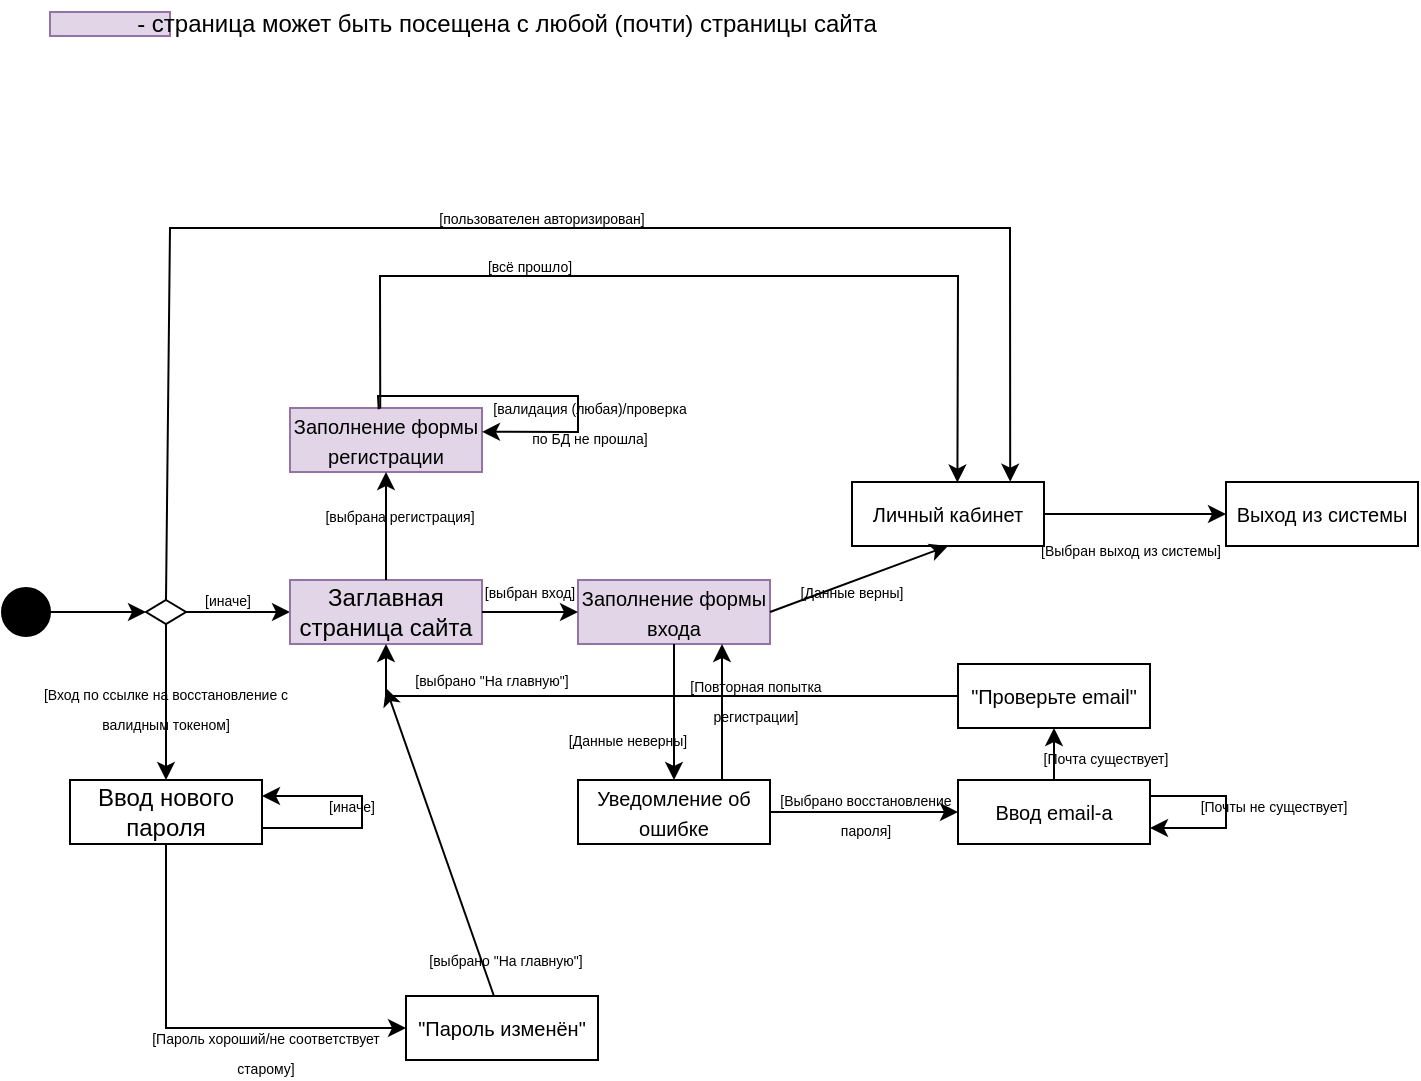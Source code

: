 <mxfile version="23.1.8" type="github">
  <diagram name="Page-1" id="dBN8vo7_r_SAYW0YeZtu">
    <mxGraphModel dx="863" dy="486" grid="1" gridSize="12" guides="1" tooltips="1" connect="1" arrows="1" fold="1" page="1" pageScale="1" pageWidth="850" pageHeight="1100" math="0" shadow="0">
      <root>
        <mxCell id="0" />
        <mxCell id="1" parent="0" />
        <mxCell id="1qCErgAK-sc5Ld1Q3oRK-1" value="" style="ellipse;whiteSpace=wrap;html=1;fillColor=#000000;" parent="1" vertex="1">
          <mxGeometry y="624" width="24" height="24" as="geometry" />
        </mxCell>
        <mxCell id="1qCErgAK-sc5Ld1Q3oRK-2" value="" style="endArrow=classic;html=1;rounded=0;exitX=1;exitY=0.5;exitDx=0;exitDy=0;" parent="1" source="1qCErgAK-sc5Ld1Q3oRK-1" edge="1">
          <mxGeometry width="50" height="50" relative="1" as="geometry">
            <mxPoint x="144" y="626" as="sourcePoint" />
            <mxPoint x="72" y="636" as="targetPoint" />
          </mxGeometry>
        </mxCell>
        <mxCell id="1qCErgAK-sc5Ld1Q3oRK-3" value="" style="rhombus;whiteSpace=wrap;html=1;" parent="1" vertex="1">
          <mxGeometry x="72" y="630" width="20" height="12" as="geometry" />
        </mxCell>
        <mxCell id="1qCErgAK-sc5Ld1Q3oRK-5" value="Ввод нового пароля" style="rounded=0;whiteSpace=wrap;html=1;" parent="1" vertex="1">
          <mxGeometry x="34" y="720" width="96" height="32" as="geometry" />
        </mxCell>
        <mxCell id="1qCErgAK-sc5Ld1Q3oRK-6" value="" style="endArrow=classic;html=1;rounded=0;exitX=1;exitY=0.5;exitDx=0;exitDy=0;entryX=0;entryY=0.5;entryDx=0;entryDy=0;" parent="1" source="1qCErgAK-sc5Ld1Q3oRK-3" target="1qCErgAK-sc5Ld1Q3oRK-8" edge="1">
          <mxGeometry width="50" height="50" relative="1" as="geometry">
            <mxPoint x="144" y="626" as="sourcePoint" />
            <mxPoint x="144" y="636" as="targetPoint" />
          </mxGeometry>
        </mxCell>
        <mxCell id="1qCErgAK-sc5Ld1Q3oRK-8" value="Заглавная страница сайта" style="rounded=0;whiteSpace=wrap;html=1;fillColor=#e1d5e7;strokeColor=#9673a6;" parent="1" vertex="1">
          <mxGeometry x="144" y="620" width="96" height="32" as="geometry" />
        </mxCell>
        <mxCell id="1qCErgAK-sc5Ld1Q3oRK-10" value="" style="endArrow=classic;html=1;rounded=0;exitX=0.5;exitY=1;exitDx=0;exitDy=0;entryX=0.5;entryY=0;entryDx=0;entryDy=0;" parent="1" source="1qCErgAK-sc5Ld1Q3oRK-3" target="1qCErgAK-sc5Ld1Q3oRK-5" edge="1">
          <mxGeometry width="50" height="50" relative="1" as="geometry">
            <mxPoint x="144" y="626" as="sourcePoint" />
            <mxPoint x="194" y="576" as="targetPoint" />
          </mxGeometry>
        </mxCell>
        <mxCell id="1qCErgAK-sc5Ld1Q3oRK-11" value="&lt;font style=&quot;font-size: 7px;&quot;&gt;[Вход по ссылке на восстановление с валидным токеном]&lt;/font&gt;" style="text;html=1;align=center;verticalAlign=middle;whiteSpace=wrap;rounded=0;" parent="1" vertex="1">
          <mxGeometry x="18" y="672" width="128" height="22" as="geometry" />
        </mxCell>
        <mxCell id="1qCErgAK-sc5Ld1Q3oRK-12" value="&lt;font style=&quot;font-size: 7px;&quot;&gt;[иначе]&lt;/font&gt;" style="text;html=1;align=center;verticalAlign=middle;whiteSpace=wrap;rounded=0;" parent="1" vertex="1">
          <mxGeometry x="92" y="624" width="42" height="10" as="geometry" />
        </mxCell>
        <mxCell id="1qCErgAK-sc5Ld1Q3oRK-13" value="&lt;font style=&quot;font-size: 10px;&quot;&gt;Заполнение формы регистрации&lt;/font&gt;" style="rounded=0;whiteSpace=wrap;html=1;fillColor=#e1d5e7;strokeColor=#9673a6;" parent="1" vertex="1">
          <mxGeometry x="144" y="534" width="96" height="32" as="geometry" />
        </mxCell>
        <mxCell id="1qCErgAK-sc5Ld1Q3oRK-15" value="&lt;font style=&quot;font-size: 7px;&quot;&gt;[выбрана регистрация]&lt;/font&gt;" style="text;html=1;align=center;verticalAlign=middle;whiteSpace=wrap;rounded=0;" parent="1" vertex="1">
          <mxGeometry x="146" y="582" width="106" height="10" as="geometry" />
        </mxCell>
        <mxCell id="aCRC95sL4vHq5HqHIcCo-1" value="" style="endArrow=classic;html=1;rounded=0;exitX=0.462;exitY=0.019;exitDx=0;exitDy=0;entryX=1;entryY=0.372;entryDx=0;entryDy=0;entryPerimeter=0;exitPerimeter=0;" parent="1" source="1qCErgAK-sc5Ld1Q3oRK-13" target="1qCErgAK-sc5Ld1Q3oRK-13" edge="1">
          <mxGeometry width="50" height="50" relative="1" as="geometry">
            <mxPoint x="216" y="578" as="sourcePoint" />
            <mxPoint x="243" y="546" as="targetPoint" />
            <Array as="points">
              <mxPoint x="188" y="528" />
              <mxPoint x="288" y="528" />
              <mxPoint x="288" y="546" />
            </Array>
          </mxGeometry>
        </mxCell>
        <mxCell id="aCRC95sL4vHq5HqHIcCo-2" value="&lt;font style=&quot;font-size: 7px;&quot;&gt;[валидация (любая)/проверка по БД не прошла]&lt;/font&gt;" style="text;html=1;align=center;verticalAlign=middle;whiteSpace=wrap;rounded=0;" parent="1" vertex="1">
          <mxGeometry x="240" y="534" width="108" height="12" as="geometry" />
        </mxCell>
        <mxCell id="aCRC95sL4vHq5HqHIcCo-3" value="&lt;font style=&quot;font-size: 10px;&quot;&gt;Личный кабинет&lt;/font&gt;" style="rounded=0;whiteSpace=wrap;html=1;" parent="1" vertex="1">
          <mxGeometry x="425" y="571" width="96" height="32" as="geometry" />
        </mxCell>
        <mxCell id="aCRC95sL4vHq5HqHIcCo-4" value="" style="endArrow=classic;html=1;rounded=0;exitX=0.47;exitY=0.008;exitDx=0;exitDy=0;exitPerimeter=0;entryX=0.549;entryY=0.008;entryDx=0;entryDy=0;entryPerimeter=0;" parent="1" source="1qCErgAK-sc5Ld1Q3oRK-13" target="aCRC95sL4vHq5HqHIcCo-3" edge="1">
          <mxGeometry width="50" height="50" relative="1" as="geometry">
            <mxPoint x="216" y="578" as="sourcePoint" />
            <mxPoint x="266" y="528" as="targetPoint" />
            <Array as="points">
              <mxPoint x="189" y="468" />
              <mxPoint x="478" y="468" />
            </Array>
          </mxGeometry>
        </mxCell>
        <mxCell id="aCRC95sL4vHq5HqHIcCo-5" value="&lt;font style=&quot;font-size: 7px;&quot;&gt;[всё прошло]&lt;/font&gt;" style="text;html=1;align=center;verticalAlign=middle;whiteSpace=wrap;rounded=0;" parent="1" vertex="1">
          <mxGeometry x="216" y="456" width="96" height="12" as="geometry" />
        </mxCell>
        <mxCell id="aCRC95sL4vHq5HqHIcCo-6" value="&lt;span style=&quot;font-size: 10px;&quot;&gt;Заполнение формы входа&lt;/span&gt;" style="rounded=0;whiteSpace=wrap;html=1;fillColor=#e1d5e7;strokeColor=#9673a6;" parent="1" vertex="1">
          <mxGeometry x="288" y="620" width="96" height="32" as="geometry" />
        </mxCell>
        <mxCell id="aCRC95sL4vHq5HqHIcCo-8" value="&lt;font style=&quot;font-size: 7px;&quot;&gt;[выбран вход]&lt;/font&gt;" style="text;html=1;align=center;verticalAlign=middle;whiteSpace=wrap;rounded=0;" parent="1" vertex="1">
          <mxGeometry x="211" y="620" width="106" height="10" as="geometry" />
        </mxCell>
        <mxCell id="aCRC95sL4vHq5HqHIcCo-12" value="&lt;font style=&quot;font-size: 7px;&quot;&gt;[Данные верны]&lt;/font&gt;" style="text;html=1;align=center;verticalAlign=middle;whiteSpace=wrap;rounded=0;" parent="1" vertex="1">
          <mxGeometry x="372" y="620" width="106" height="10" as="geometry" />
        </mxCell>
        <mxCell id="aCRC95sL4vHq5HqHIcCo-13" value="" style="endArrow=classic;html=1;rounded=0;exitX=1;exitY=0.5;exitDx=0;exitDy=0;entryX=0.5;entryY=1;entryDx=0;entryDy=0;" parent="1" source="aCRC95sL4vHq5HqHIcCo-6" target="aCRC95sL4vHq5HqHIcCo-3" edge="1">
          <mxGeometry width="50" height="50" relative="1" as="geometry">
            <mxPoint x="300" y="650" as="sourcePoint" />
            <mxPoint x="350" y="600" as="targetPoint" />
          </mxGeometry>
        </mxCell>
        <mxCell id="aCRC95sL4vHq5HqHIcCo-20" value="&lt;span style=&quot;font-size: 10px;&quot;&gt;Уведомление об ошибке&lt;/span&gt;" style="rounded=0;whiteSpace=wrap;html=1;" parent="1" vertex="1">
          <mxGeometry x="288" y="720" width="96" height="32" as="geometry" />
        </mxCell>
        <mxCell id="aCRC95sL4vHq5HqHIcCo-22" value="" style="endArrow=classic;html=1;rounded=0;exitX=0.5;exitY=1;exitDx=0;exitDy=0;entryX=0.5;entryY=0;entryDx=0;entryDy=0;" parent="1" source="aCRC95sL4vHq5HqHIcCo-6" target="aCRC95sL4vHq5HqHIcCo-20" edge="1">
          <mxGeometry width="50" height="50" relative="1" as="geometry">
            <mxPoint x="300" y="710" as="sourcePoint" />
            <mxPoint x="350" y="660" as="targetPoint" />
          </mxGeometry>
        </mxCell>
        <mxCell id="aCRC95sL4vHq5HqHIcCo-23" value="" style="endArrow=classic;html=1;rounded=0;exitX=1;exitY=0.5;exitDx=0;exitDy=0;entryX=0;entryY=0.5;entryDx=0;entryDy=0;" parent="1" source="1qCErgAK-sc5Ld1Q3oRK-8" target="aCRC95sL4vHq5HqHIcCo-6" edge="1">
          <mxGeometry width="50" height="50" relative="1" as="geometry">
            <mxPoint x="300" y="710" as="sourcePoint" />
            <mxPoint x="350" y="660" as="targetPoint" />
          </mxGeometry>
        </mxCell>
        <mxCell id="aCRC95sL4vHq5HqHIcCo-24" value="" style="endArrow=classic;html=1;rounded=0;exitX=0.5;exitY=0;exitDx=0;exitDy=0;entryX=0.5;entryY=1;entryDx=0;entryDy=0;" parent="1" source="1qCErgAK-sc5Ld1Q3oRK-8" target="1qCErgAK-sc5Ld1Q3oRK-13" edge="1">
          <mxGeometry width="50" height="50" relative="1" as="geometry">
            <mxPoint x="300" y="710" as="sourcePoint" />
            <mxPoint x="350" y="660" as="targetPoint" />
          </mxGeometry>
        </mxCell>
        <mxCell id="aCRC95sL4vHq5HqHIcCo-25" value="" style="endArrow=classic;html=1;rounded=0;exitX=0.75;exitY=0;exitDx=0;exitDy=0;entryX=0.75;entryY=1;entryDx=0;entryDy=0;" parent="1" source="aCRC95sL4vHq5HqHIcCo-20" target="aCRC95sL4vHq5HqHIcCo-6" edge="1">
          <mxGeometry width="50" height="50" relative="1" as="geometry">
            <mxPoint x="425" y="708" as="sourcePoint" />
            <mxPoint x="475" y="658" as="targetPoint" />
          </mxGeometry>
        </mxCell>
        <mxCell id="aCRC95sL4vHq5HqHIcCo-26" value="&lt;font style=&quot;font-size: 7px;&quot;&gt;[Данные неверны]&lt;/font&gt;" style="text;html=1;align=center;verticalAlign=middle;whiteSpace=wrap;rounded=0;" parent="1" vertex="1">
          <mxGeometry x="278" y="694" width="70" height="10" as="geometry" />
        </mxCell>
        <mxCell id="aCRC95sL4vHq5HqHIcCo-27" value="&lt;font style=&quot;font-size: 7px;&quot;&gt;[Повторная попытка регистрации]&lt;/font&gt;" style="text;html=1;align=center;verticalAlign=middle;whiteSpace=wrap;rounded=0;" parent="1" vertex="1">
          <mxGeometry x="335" y="674" width="84" height="10" as="geometry" />
        </mxCell>
        <mxCell id="aCRC95sL4vHq5HqHIcCo-29" value="" style="endArrow=classic;html=1;rounded=0;exitX=1;exitY=0.5;exitDx=0;exitDy=0;entryX=0;entryY=0.5;entryDx=0;entryDy=0;" parent="1" source="aCRC95sL4vHq5HqHIcCo-20" target="aCRC95sL4vHq5HqHIcCo-31" edge="1">
          <mxGeometry width="50" height="50" relative="1" as="geometry">
            <mxPoint x="165.228" y="791.212" as="sourcePoint" />
            <mxPoint x="218.78" y="680.78" as="targetPoint" />
          </mxGeometry>
        </mxCell>
        <mxCell id="aCRC95sL4vHq5HqHIcCo-30" value="&lt;font style=&quot;font-size: 7px;&quot;&gt;[Выбрано восстановление пароля]&lt;/font&gt;" style="text;html=1;align=center;verticalAlign=middle;whiteSpace=wrap;rounded=0;" parent="1" vertex="1">
          <mxGeometry x="384" y="736" width="96" as="geometry" />
        </mxCell>
        <mxCell id="aCRC95sL4vHq5HqHIcCo-31" value="&lt;span style=&quot;font-size: 10px;&quot;&gt;Ввод email-а&lt;/span&gt;" style="rounded=0;whiteSpace=wrap;html=1;" parent="1" vertex="1">
          <mxGeometry x="478" y="720" width="96" height="32" as="geometry" />
        </mxCell>
        <mxCell id="aCRC95sL4vHq5HqHIcCo-32" value="&lt;span style=&quot;font-size: 10px;&quot;&gt;&quot;Проверьте email&quot;&lt;/span&gt;" style="rounded=0;whiteSpace=wrap;html=1;" parent="1" vertex="1">
          <mxGeometry x="478" y="662" width="96" height="32" as="geometry" />
        </mxCell>
        <mxCell id="aCRC95sL4vHq5HqHIcCo-34" value="" style="endArrow=classic;html=1;rounded=0;exitX=0.5;exitY=0;exitDx=0;exitDy=0;entryX=0.5;entryY=1;entryDx=0;entryDy=0;" parent="1" source="aCRC95sL4vHq5HqHIcCo-31" target="aCRC95sL4vHq5HqHIcCo-32" edge="1">
          <mxGeometry width="50" height="50" relative="1" as="geometry">
            <mxPoint x="372" y="732" as="sourcePoint" />
            <mxPoint x="372" y="664" as="targetPoint" />
          </mxGeometry>
        </mxCell>
        <mxCell id="aCRC95sL4vHq5HqHIcCo-35" value="&lt;font style=&quot;font-size: 7px;&quot;&gt;[Почта существует]&lt;/font&gt;" style="text;html=1;align=center;verticalAlign=middle;whiteSpace=wrap;rounded=0;" parent="1" vertex="1">
          <mxGeometry x="504" y="704" width="96" height="8" as="geometry" />
        </mxCell>
        <mxCell id="aCRC95sL4vHq5HqHIcCo-36" value="&lt;font style=&quot;font-size: 7px;&quot;&gt;[Почты не существует]&lt;/font&gt;" style="text;html=1;align=center;verticalAlign=middle;whiteSpace=wrap;rounded=0;" parent="1" vertex="1">
          <mxGeometry x="588" y="728" width="96" height="8" as="geometry" />
        </mxCell>
        <mxCell id="aCRC95sL4vHq5HqHIcCo-37" value="" style="endArrow=classic;html=1;rounded=0;exitX=0.5;exitY=0;exitDx=0;exitDy=0;entryX=0.824;entryY=-0.004;entryDx=0;entryDy=0;entryPerimeter=0;" parent="1" source="1qCErgAK-sc5Ld1Q3oRK-3" target="aCRC95sL4vHq5HqHIcCo-3" edge="1">
          <mxGeometry width="50" height="50" relative="1" as="geometry">
            <mxPoint x="204" y="674" as="sourcePoint" />
            <mxPoint x="254" y="624" as="targetPoint" />
            <Array as="points">
              <mxPoint x="84" y="444" />
              <mxPoint x="504" y="444" />
            </Array>
          </mxGeometry>
        </mxCell>
        <mxCell id="aCRC95sL4vHq5HqHIcCo-38" value="&lt;font style=&quot;font-size: 7px;&quot;&gt;[пользователен авторизирован]&lt;/font&gt;" style="text;html=1;align=center;verticalAlign=middle;whiteSpace=wrap;rounded=0;" parent="1" vertex="1">
          <mxGeometry x="216" y="432" width="108" height="12" as="geometry" />
        </mxCell>
        <mxCell id="aCRC95sL4vHq5HqHIcCo-39" value="" style="endArrow=classic;html=1;rounded=0;exitX=1;exitY=0.25;exitDx=0;exitDy=0;entryX=1;entryY=0.75;entryDx=0;entryDy=0;" parent="1" source="aCRC95sL4vHq5HqHIcCo-31" target="aCRC95sL4vHq5HqHIcCo-31" edge="1">
          <mxGeometry width="50" height="50" relative="1" as="geometry">
            <mxPoint x="456" y="674" as="sourcePoint" />
            <mxPoint x="588" y="756" as="targetPoint" />
            <Array as="points">
              <mxPoint x="612" y="728" />
              <mxPoint x="612" y="744" />
            </Array>
          </mxGeometry>
        </mxCell>
        <mxCell id="aCRC95sL4vHq5HqHIcCo-40" value="" style="endArrow=classic;html=1;rounded=0;exitX=0;exitY=0.5;exitDx=0;exitDy=0;entryX=0.5;entryY=1;entryDx=0;entryDy=0;" parent="1" source="aCRC95sL4vHq5HqHIcCo-32" target="1qCErgAK-sc5Ld1Q3oRK-8" edge="1">
          <mxGeometry width="50" height="50" relative="1" as="geometry">
            <mxPoint x="468" y="674" as="sourcePoint" />
            <mxPoint x="180" y="684" as="targetPoint" />
            <Array as="points">
              <mxPoint x="192" y="678" />
            </Array>
          </mxGeometry>
        </mxCell>
        <mxCell id="aCRC95sL4vHq5HqHIcCo-41" value="&lt;font style=&quot;font-size: 7px;&quot;&gt;[выбрано &quot;На главную&quot;]&lt;/font&gt;" style="text;html=1;align=center;verticalAlign=middle;whiteSpace=wrap;rounded=0;" parent="1" vertex="1">
          <mxGeometry x="192" y="664" width="106" height="10" as="geometry" />
        </mxCell>
        <mxCell id="aCRC95sL4vHq5HqHIcCo-43" value="&lt;span style=&quot;font-size: 10px;&quot;&gt;&quot;Пароль изменён&quot;&lt;/span&gt;" style="rounded=0;whiteSpace=wrap;html=1;" parent="1" vertex="1">
          <mxGeometry x="202" y="828" width="96" height="32" as="geometry" />
        </mxCell>
        <mxCell id="aCRC95sL4vHq5HqHIcCo-44" value="" style="endArrow=classic;html=1;rounded=0;exitX=0.5;exitY=1;exitDx=0;exitDy=0;entryX=0;entryY=0.5;entryDx=0;entryDy=0;" parent="1" source="1qCErgAK-sc5Ld1Q3oRK-5" target="aCRC95sL4vHq5HqHIcCo-43" edge="1">
          <mxGeometry width="50" height="50" relative="1" as="geometry">
            <mxPoint x="324" y="794" as="sourcePoint" />
            <mxPoint x="374" y="744" as="targetPoint" />
            <Array as="points">
              <mxPoint x="82" y="844" />
            </Array>
          </mxGeometry>
        </mxCell>
        <mxCell id="aCRC95sL4vHq5HqHIcCo-46" value="&lt;font style=&quot;font-size: 7px;&quot;&gt;[Пароль хороший/не соответствует старому]&lt;/font&gt;" style="text;html=1;align=center;verticalAlign=middle;whiteSpace=wrap;rounded=0;" parent="1" vertex="1">
          <mxGeometry x="72" y="850" width="120" height="10" as="geometry" />
        </mxCell>
        <mxCell id="aCRC95sL4vHq5HqHIcCo-47" value="" style="endArrow=classic;html=1;rounded=0;exitX=1;exitY=0.75;exitDx=0;exitDy=0;entryX=1;entryY=0.25;entryDx=0;entryDy=0;" parent="1" source="1qCErgAK-sc5Ld1Q3oRK-5" target="1qCErgAK-sc5Ld1Q3oRK-5" edge="1">
          <mxGeometry width="50" height="50" relative="1" as="geometry">
            <mxPoint x="324" y="794" as="sourcePoint" />
            <mxPoint x="204" y="744" as="targetPoint" />
            <Array as="points">
              <mxPoint x="180" y="744" />
              <mxPoint x="180" y="728" />
            </Array>
          </mxGeometry>
        </mxCell>
        <mxCell id="aCRC95sL4vHq5HqHIcCo-49" value="&lt;font style=&quot;font-size: 7px;&quot;&gt;[иначе]&lt;/font&gt;" style="text;html=1;align=center;verticalAlign=middle;whiteSpace=wrap;rounded=0;" parent="1" vertex="1">
          <mxGeometry x="139" y="724" width="72" height="16" as="geometry" />
        </mxCell>
        <mxCell id="aCRC95sL4vHq5HqHIcCo-50" value="" style="rounded=0;whiteSpace=wrap;html=1;fillColor=#e1d5e7;strokeColor=#9673a6;" parent="1" vertex="1">
          <mxGeometry x="24" y="336" width="60" height="12" as="geometry" />
        </mxCell>
        <mxCell id="aCRC95sL4vHq5HqHIcCo-51" value="- страница может быть посещена с любой (почти) страницы сайта" style="text;html=1;align=center;verticalAlign=middle;resizable=0;points=[];autosize=1;strokeColor=none;fillColor=none;" parent="1" vertex="1">
          <mxGeometry x="54" y="330" width="396" height="24" as="geometry" />
        </mxCell>
        <mxCell id="aCRC95sL4vHq5HqHIcCo-52" value="" style="endArrow=classic;html=1;rounded=0;exitX=0.458;exitY=0;exitDx=0;exitDy=0;exitPerimeter=0;entryX=0;entryY=1;entryDx=0;entryDy=0;" parent="1" source="aCRC95sL4vHq5HqHIcCo-43" target="aCRC95sL4vHq5HqHIcCo-41" edge="1">
          <mxGeometry width="50" height="50" relative="1" as="geometry">
            <mxPoint x="264" y="794" as="sourcePoint" />
            <mxPoint x="192" y="684" as="targetPoint" />
          </mxGeometry>
        </mxCell>
        <mxCell id="aCRC95sL4vHq5HqHIcCo-53" value="&lt;font style=&quot;font-size: 7px;&quot;&gt;[выбрано &quot;На главную&quot;]&lt;/font&gt;" style="text;html=1;align=center;verticalAlign=middle;whiteSpace=wrap;rounded=0;" parent="1" vertex="1">
          <mxGeometry x="199" y="804" width="106" height="10" as="geometry" />
        </mxCell>
        <mxCell id="aCRC95sL4vHq5HqHIcCo-55" value="&lt;font style=&quot;font-size: 10px;&quot;&gt;Выход из системы&lt;/font&gt;" style="rounded=0;whiteSpace=wrap;html=1;" parent="1" vertex="1">
          <mxGeometry x="612" y="571" width="96" height="32" as="geometry" />
        </mxCell>
        <mxCell id="aCRC95sL4vHq5HqHIcCo-57" value="" style="endArrow=classic;html=1;rounded=0;exitX=1;exitY=0.5;exitDx=0;exitDy=0;entryX=0;entryY=0.5;entryDx=0;entryDy=0;" parent="1" source="aCRC95sL4vHq5HqHIcCo-3" target="aCRC95sL4vHq5HqHIcCo-55" edge="1">
          <mxGeometry width="50" height="50" relative="1" as="geometry">
            <mxPoint x="564" y="642" as="sourcePoint" />
            <mxPoint x="614" y="592" as="targetPoint" />
          </mxGeometry>
        </mxCell>
        <mxCell id="aCRC95sL4vHq5HqHIcCo-58" value="&lt;font style=&quot;font-size: 7px;&quot;&gt;[Выбран выход из системы]&lt;/font&gt;" style="text;html=1;align=center;verticalAlign=middle;resizable=0;points=[];autosize=1;strokeColor=none;fillColor=none;" parent="1" vertex="1">
          <mxGeometry x="504" y="592" width="120" height="24" as="geometry" />
        </mxCell>
      </root>
    </mxGraphModel>
  </diagram>
</mxfile>
